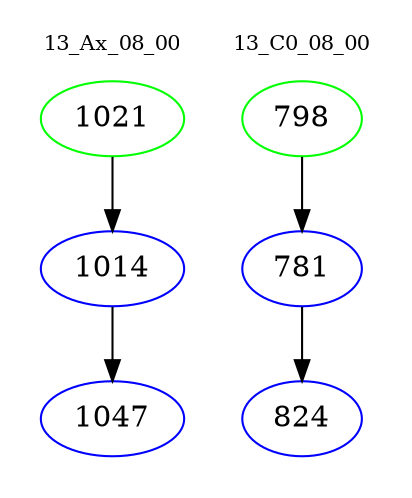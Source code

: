 digraph{
subgraph cluster_0 {
color = white
label = "13_Ax_08_00";
fontsize=10;
T0_1021 [label="1021", color="green"]
T0_1021 -> T0_1014 [color="black"]
T0_1014 [label="1014", color="blue"]
T0_1014 -> T0_1047 [color="black"]
T0_1047 [label="1047", color="blue"]
}
subgraph cluster_1 {
color = white
label = "13_C0_08_00";
fontsize=10;
T1_798 [label="798", color="green"]
T1_798 -> T1_781 [color="black"]
T1_781 [label="781", color="blue"]
T1_781 -> T1_824 [color="black"]
T1_824 [label="824", color="blue"]
}
}
